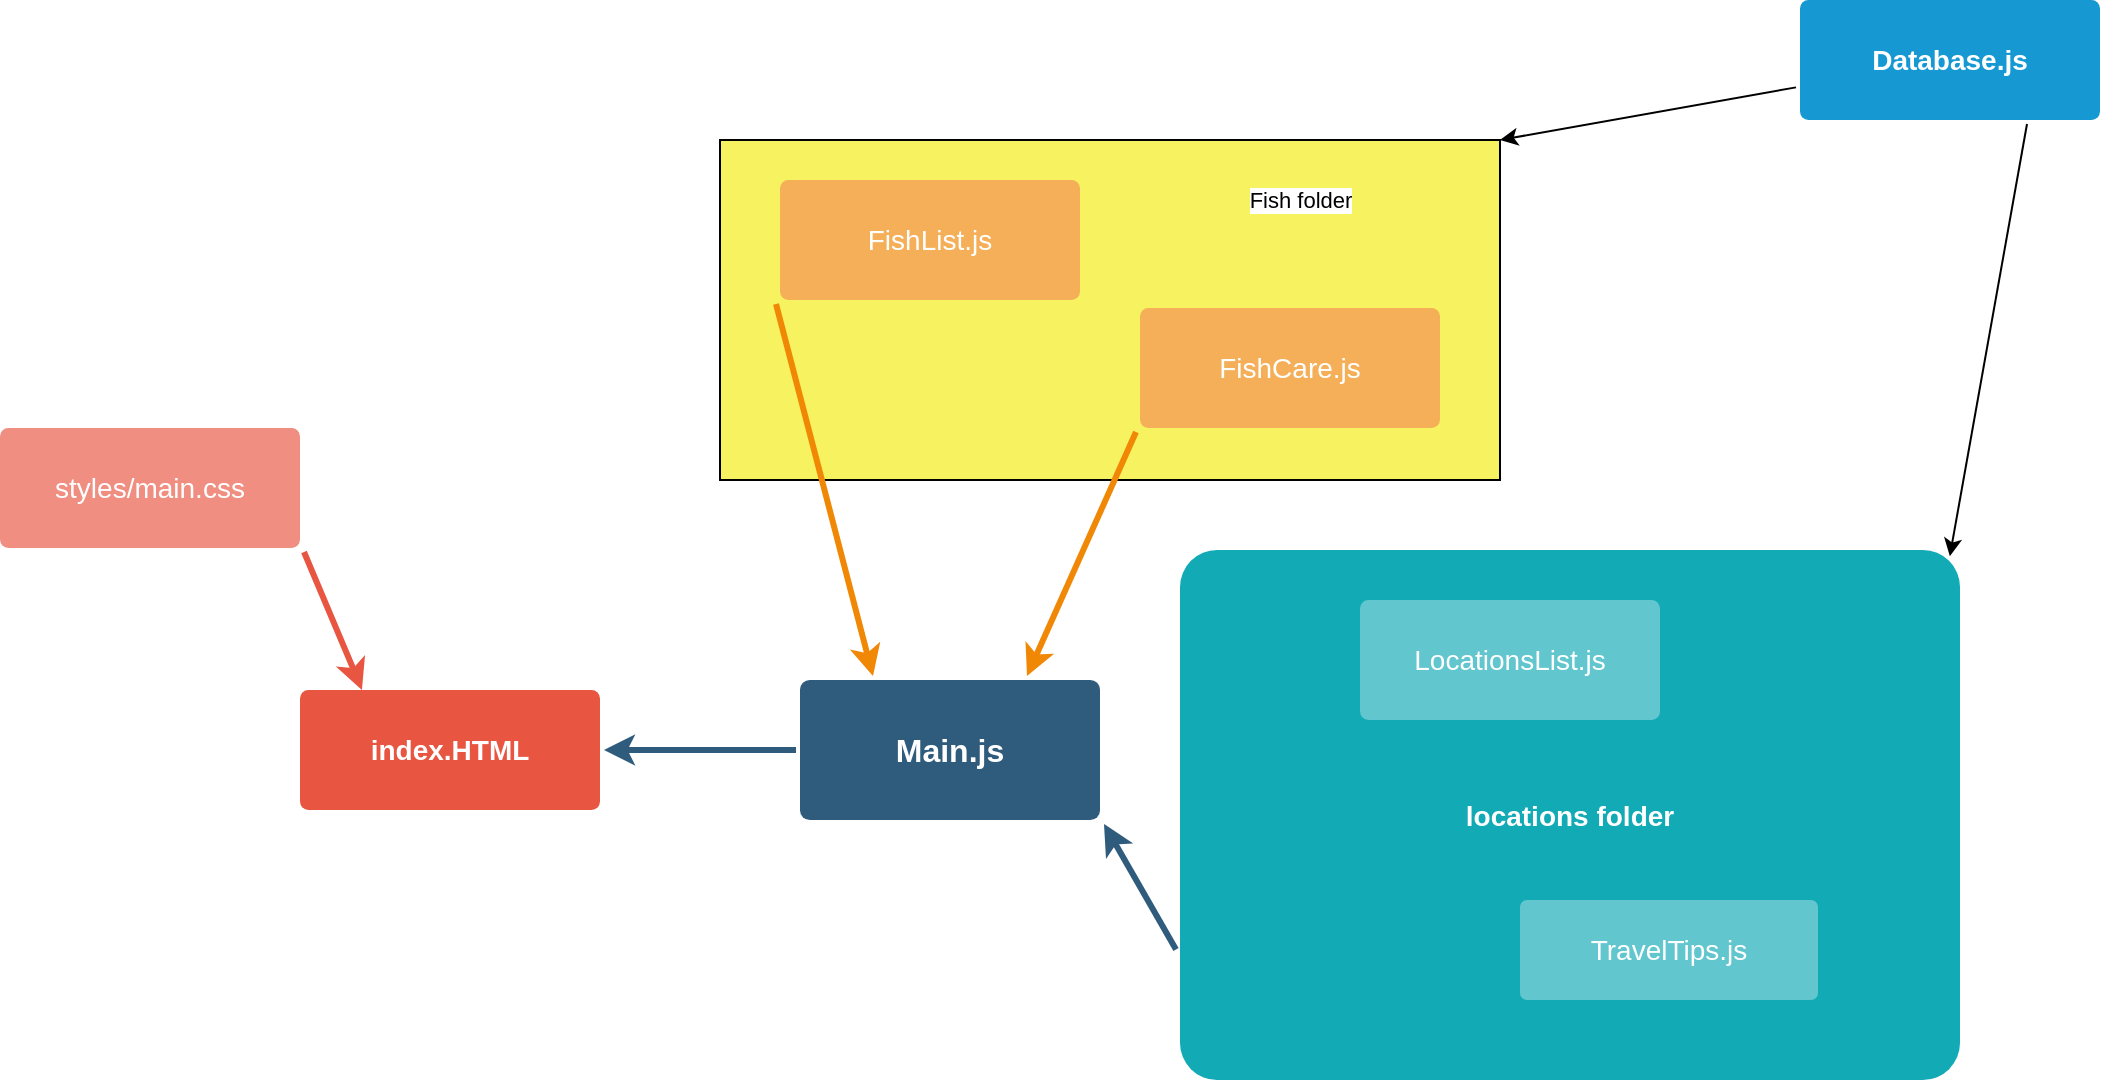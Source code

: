 <mxfile>
    <diagram id="AV605pXZzVsMaacPwHOv" name="Page-1">
        <mxGraphModel dx="1209" dy="596" grid="1" gridSize="10" guides="1" tooltips="1" connect="1" arrows="1" fold="1" page="1" pageScale="1" pageWidth="1100" pageHeight="850" math="0" shadow="0">
            <root>
                <mxCell id="0"/>
                <mxCell id="1" parent="0"/>
                <mxCell id="52" value="" style="whiteSpace=wrap;html=1;fillColor=#F7F260;" vertex="1" parent="1">
                    <mxGeometry x="390" y="170" width="390" height="170" as="geometry"/>
                </mxCell>
                <mxCell id="16" value="" style="edgeStyle=none;rounded=0;jumpStyle=none;html=1;shadow=0;labelBackgroundColor=none;startArrow=none;startFill=0;endArrow=classic;endFill=1;jettySize=auto;orthogonalLoop=1;strokeColor=#2F5B7C;strokeWidth=3;fontFamily=Helvetica;fontSize=16;fontColor=#23445D;spacing=5;" edge="1" parent="1" source="17" target="21">
                    <mxGeometry relative="1" as="geometry"/>
                </mxCell>
                <mxCell id="17" value="Main.js" style="rounded=1;whiteSpace=wrap;html=1;shadow=0;labelBackgroundColor=none;strokeColor=none;strokeWidth=3;fillColor=#2F5B7C;fontFamily=Helvetica;fontSize=16;fontColor=#FFFFFF;align=center;fontStyle=1;spacing=5;arcSize=7;perimeterSpacing=2;" vertex="1" parent="1">
                    <mxGeometry x="430" y="440" width="150" height="70" as="geometry"/>
                </mxCell>
                <mxCell id="18" value="" style="edgeStyle=none;rounded=1;jumpStyle=none;html=1;shadow=0;labelBackgroundColor=none;startArrow=none;startFill=0;jettySize=auto;orthogonalLoop=1;strokeColor=#E85642;strokeWidth=3;fontFamily=Helvetica;fontSize=14;fontColor=#FFFFFF;spacing=5;fontStyle=1;fillColor=#b0e3e6;exitX=1;exitY=1;exitDx=0;exitDy=0;entryX=0.214;entryY=0.031;entryDx=0;entryDy=0;entryPerimeter=0;" edge="1" parent="1" source="24" target="21">
                    <mxGeometry relative="1" as="geometry">
                        <Array as="points">
                            <mxPoint x="209" y="440"/>
                        </Array>
                    </mxGeometry>
                </mxCell>
                <mxCell id="21" value="index.HTML" style="rounded=1;whiteSpace=wrap;html=1;shadow=0;labelBackgroundColor=none;strokeColor=none;strokeWidth=3;fillColor=#e85642;fontFamily=Helvetica;fontSize=14;fontColor=#FFFFFF;align=center;spacing=5;fontStyle=1;arcSize=7;perimeterSpacing=2;" vertex="1" parent="1">
                    <mxGeometry x="180" y="445" width="150" height="60" as="geometry"/>
                </mxCell>
                <mxCell id="24" value="styles/main.css" style="rounded=1;whiteSpace=wrap;html=1;shadow=0;labelBackgroundColor=none;strokeColor=none;strokeWidth=3;fillColor=#f08e81;fontFamily=Helvetica;fontSize=14;fontColor=#FFFFFF;align=center;spacing=5;fontStyle=0;arcSize=7;perimeterSpacing=2;" vertex="1" parent="1">
                    <mxGeometry x="30" y="314" width="150" height="60" as="geometry"/>
                </mxCell>
                <mxCell id="50" style="edgeStyle=none;html=1;entryX=1;entryY=0;entryDx=0;entryDy=0;" edge="1" parent="1" source="28" target="52">
                    <mxGeometry relative="1" as="geometry"/>
                </mxCell>
                <mxCell id="54" value="Fish folder" style="edgeLabel;html=1;align=center;verticalAlign=middle;resizable=0;points=[];" vertex="1" connectable="0" parent="50">
                    <mxGeometry x="0.86" relative="1" as="geometry">
                        <mxPoint x="-110" y="32" as="offset"/>
                    </mxGeometry>
                </mxCell>
                <mxCell id="51" style="edgeStyle=none;html=1;exitX=0.75;exitY=1;exitDx=0;exitDy=0;entryX=0.982;entryY=0.019;entryDx=0;entryDy=0;entryPerimeter=0;" edge="1" parent="1" source="28" target="39">
                    <mxGeometry relative="1" as="geometry"/>
                </mxCell>
                <mxCell id="28" value="Database.js" style="rounded=1;whiteSpace=wrap;html=1;shadow=0;labelBackgroundColor=none;strokeColor=none;strokeWidth=3;fillColor=#1699d3;fontFamily=Helvetica;fontSize=14;fontColor=#FFFFFF;align=center;spacing=5;fontStyle=1;arcSize=7;perimeterSpacing=2;" vertex="1" parent="1">
                    <mxGeometry x="930" y="100" width="150" height="60" as="geometry"/>
                </mxCell>
                <mxCell id="33" value="FishCare.js" style="rounded=1;whiteSpace=wrap;html=1;shadow=0;labelBackgroundColor=none;strokeColor=none;strokeWidth=3;fillColor=#f5af58;fontFamily=Helvetica;fontSize=14;fontColor=#FFFFFF;align=center;spacing=5;arcSize=7;perimeterSpacing=2;" vertex="1" parent="1">
                    <mxGeometry x="600" y="254" width="150" height="60" as="geometry"/>
                </mxCell>
                <mxCell id="34" value="" style="edgeStyle=none;rounded=0;jumpStyle=none;html=1;shadow=0;labelBackgroundColor=none;startArrow=none;startFill=0;endArrow=classic;endFill=1;jettySize=auto;orthogonalLoop=1;strokeColor=#F08705;strokeWidth=3;fontFamily=Helvetica;fontSize=14;fontColor=#FFFFFF;spacing=5;exitX=0;exitY=1;exitDx=0;exitDy=0;entryX=0.75;entryY=0;entryDx=0;entryDy=0;" edge="1" parent="1" source="33" target="17">
                    <mxGeometry relative="1" as="geometry">
                        <mxPoint x="589.978" y="329.984" as="targetPoint"/>
                        <Array as="points"/>
                    </mxGeometry>
                </mxCell>
                <mxCell id="35" value="FishList.js" style="rounded=1;whiteSpace=wrap;html=1;shadow=0;labelBackgroundColor=none;strokeColor=none;strokeWidth=3;fillColor=#f5af58;fontFamily=Helvetica;fontSize=14;fontColor=#FFFFFF;align=center;spacing=5;arcSize=7;perimeterSpacing=2;" vertex="1" parent="1">
                    <mxGeometry x="420" y="190" width="150" height="60" as="geometry"/>
                </mxCell>
                <mxCell id="36" value="" style="edgeStyle=none;rounded=0;jumpStyle=none;html=1;shadow=0;labelBackgroundColor=none;startArrow=none;startFill=0;endArrow=classic;endFill=1;jettySize=auto;orthogonalLoop=1;strokeColor=#F08705;strokeWidth=3;fontFamily=Helvetica;fontSize=14;fontColor=#FFFFFF;spacing=5;entryX=0.25;entryY=0;entryDx=0;entryDy=0;exitX=0;exitY=1;exitDx=0;exitDy=0;" edge="1" parent="1" source="35" target="17">
                    <mxGeometry relative="1" as="geometry">
                        <mxPoint x="535" y="328" as="targetPoint"/>
                        <Array as="points"/>
                    </mxGeometry>
                </mxCell>
                <mxCell id="39" value="locations folder" style="rounded=1;whiteSpace=wrap;html=1;shadow=0;labelBackgroundColor=none;strokeColor=none;strokeWidth=3;fillColor=#12aab5;fontFamily=Helvetica;fontSize=14;fontColor=#FFFFFF;align=center;spacing=5;fontStyle=1;arcSize=7;perimeterSpacing=2;" vertex="1" parent="1">
                    <mxGeometry x="620" y="375" width="390" height="265" as="geometry"/>
                </mxCell>
                <mxCell id="40" value="TravelTips.js" style="rounded=1;whiteSpace=wrap;html=1;shadow=0;labelBackgroundColor=none;strokeColor=none;strokeWidth=3;fillColor=#61c6ce;fontFamily=Helvetica;fontSize=14;fontColor=#FFFFFF;align=center;spacing=5;fontStyle=0;arcSize=7;perimeterSpacing=2;" vertex="1" parent="1">
                    <mxGeometry x="790" y="550" width="149" height="50" as="geometry"/>
                </mxCell>
                <mxCell id="42" value="LocationsList.js" style="rounded=1;whiteSpace=wrap;html=1;shadow=0;labelBackgroundColor=none;strokeColor=none;strokeWidth=3;fillColor=#61c6ce;fontFamily=Helvetica;fontSize=14;fontColor=#FFFFFF;align=center;spacing=5;fontStyle=0;arcSize=7;perimeterSpacing=2;" vertex="1" parent="1">
                    <mxGeometry x="710" y="400" width="150" height="60" as="geometry"/>
                </mxCell>
                <mxCell id="55" value="" style="edgeStyle=none;rounded=0;jumpStyle=none;html=1;shadow=0;labelBackgroundColor=none;startArrow=none;startFill=0;endArrow=classic;endFill=1;jettySize=auto;orthogonalLoop=1;strokeColor=#2F5B7C;strokeWidth=3;fontFamily=Helvetica;fontSize=16;fontColor=#23445D;spacing=5;entryX=1;entryY=1;entryDx=0;entryDy=0;exitX=0;exitY=0.75;exitDx=0;exitDy=0;" edge="1" parent="1" source="39" target="17">
                    <mxGeometry relative="1" as="geometry">
                        <mxPoint x="480" y="575" as="sourcePoint"/>
                        <mxPoint x="342" y="485" as="targetPoint"/>
                    </mxGeometry>
                </mxCell>
            </root>
        </mxGraphModel>
    </diagram>
</mxfile>